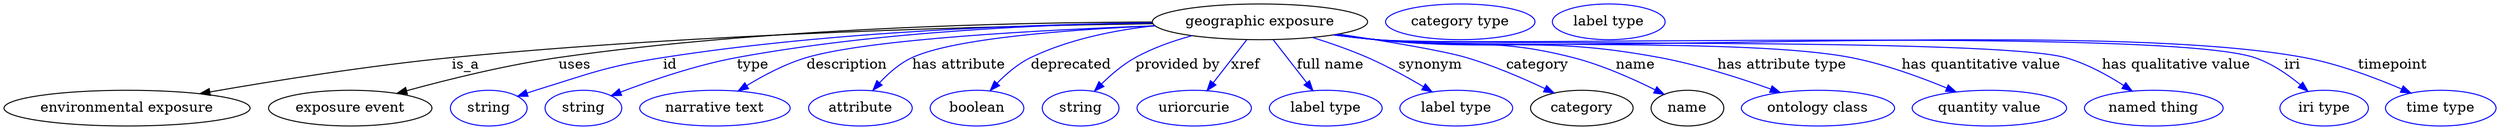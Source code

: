 digraph {
	graph [bb="0,0,2496.7,123"];
	node [label="\N"];
	"geographic exposure"	[height=0.5,
		label="geographic exposure",
		pos="1256.5,105",
		width=2.997];
	"environmental exposure"	[height=0.5,
		pos="123.49,18",
		width=3.4303];
	"geographic exposure" -> "environmental exposure"	[label=is_a,
		lp="465.49,61.5",
		pos="e,196.81,32.494 1149.1,103.01 994.57,100.74 700.53,93.324 451.49,69 367.79,60.825 272.87,45.711 206.76,34.232"];
	"exposure event"	[height=0.5,
		pos="346.49,18",
		width=2.2748];
	"geographic exposure" -> "exposure event"	[label=uses,
		lp="575.99,61.5",
		pos="e,393.82,32.705 1148.5,104.59 1011,103.97 766.43,98.241 559.49,69 506.04,61.448 446.3,46.873 403.72,35.399"];
	id	[color=blue,
		height=0.5,
		label=string,
		pos="484.49,18",
		width=1.0652];
	"geographic exposure" -> id	[color=blue,
		label=id,
		lp="666.49,61.5",
		pos="e,513.72,29.732 1148.5,104 1028.4,102.53 828.96,95.722 659.49,69 611.76,61.475 558.62,45.101 523.55,33.134",
		style=solid];
	type	[color=blue,
		height=0.5,
		label=string,
		pos="579.49,18",
		width=1.0652];
	"geographic exposure" -> type	[color=blue,
		label=type,
		lp="748.49,61.5",
		pos="e,607.39,30.564 1148.7,104.25 1042.1,102.75 874.74,95.71 732.49,69 691.97,61.392 647.34,45.947 616.79,34.224",
		style=solid];
	description	[color=blue,
		height=0.5,
		label="narrative text",
		pos="711.49,18",
		width=2.0943];
	"geographic exposure" -> description	[color=blue,
		label=description,
		lp="842.99,61.5",
		pos="e,734.59,35.322 1151.2,101.02 1037.9,96.909 865.42,87.757 802.49,69 781.65,62.787 760.24,51.324 743.42,40.94",
		style=solid];
	"has attribute"	[color=blue,
		height=0.5,
		label=attribute,
		pos="856.49,18",
		width=1.4443];
	"geographic exposure" -> "has attribute"	[color=blue,
		label="has attribute",
		lp="954.49,61.5",
		pos="e,868.73,35.962 1150.8,101.06 1064.2,97.249 949.34,88.585 907.49,69 895.21,63.251 884.11,53.288 875.43,43.761",
		style=solid];
	deprecated	[color=blue,
		height=0.5,
		label=boolean,
		pos="973.49,18",
		width=1.2999];
	"geographic exposure" -> deprecated	[color=blue,
		label=deprecated,
		lp="1067,61.5",
		pos="e,986.47,35.714 1164.3,95.61 1111.3,89.691 1050.5,80.727 1026.5,69 1013.9,62.876 1002.3,52.727 993.22,43.167",
		style=solid];
	"provided by"	[color=blue,
		height=0.5,
		label=string,
		pos="1076.5,18",
		width=1.0652];
	"geographic exposure" -> "provided by"	[color=blue,
		label="provided by",
		lp="1174,61.5",
		pos="e,1090.4,35.107 1188.1,90.969 1169,85.738 1148.8,78.602 1131.5,69 1119,62.098 1107.1,51.842 1097.5,42.412",
		style=solid];
	xref	[color=blue,
		height=0.5,
		label=uriorcurie,
		pos="1190.5,18",
		width=1.5887];
	"geographic exposure" -> xref	[color=blue,
		label=xref,
		lp="1242,61.5",
		pos="e,1203.4,35.597 1243.1,86.799 1233.5,74.426 1220.4,57.555 1209.7,43.738",
		style=solid];
	"full name"	[color=blue,
		height=0.5,
		label="label type",
		pos="1322.5,18",
		width=1.5707];
	"geographic exposure" -> "full name"	[color=blue,
		label="full name",
		lp="1327,61.5",
		pos="e,1309.6,35.597 1269.8,86.799 1279.5,74.426 1292.6,57.555 1303.3,43.738",
		style=solid];
	synonym	[color=blue,
		height=0.5,
		label="label type",
		pos="1453.5,18",
		width=1.5707];
	"geographic exposure" -> synonym	[color=blue,
		label=synonym,
		lp="1427.5,61.5",
		pos="e,1429.2,34.366 1309.2,89.226 1327,83.62 1346.9,76.706 1364.5,69 1383.7,60.605 1404.1,49.311 1420.5,39.582",
		style=solid];
	category	[height=0.5,
		pos="1579.5,18",
		width=1.4263];
	"geographic exposure" -> category	[color=blue,
		label=category,
		lp="1535,61.5",
		pos="e,1551.6,33.279 1335.4,92.646 1383.4,85.356 1439.9,75.983 1463.5,69 1490.7,60.954 1520.1,48.254 1542.5,37.667",
		style=solid];
	name	[height=0.5,
		pos="1685.5,18",
		width=1.011];
	"geographic exposure" -> name	[color=blue,
		label=name,
		lp="1633.5,61.5",
		pos="e,1662.1,31.846 1333.2,92.259 1346.6,90.376 1360.4,88.543 1373.5,87 1460.8,76.675 1485.3,90.805 1570.5,69 1599.5,61.583 1630.5,47.728 \
1653,36.48",
		style=solid];
	"has attribute type"	[color=blue,
		height=0.5,
		label="ontology class",
		pos="1816.5,18",
		width=2.1304];
	"geographic exposure" -> "has attribute type"	[color=blue,
		label="has attribute type",
		lp="1780.5,61.5",
		pos="e,1778.6,33.769 1331.9,92.127 1345.7,90.213 1360,88.404 1373.5,87 1499.3,73.896 1533.1,92.139 1657.5,69 1695.7,61.882 1737.7,48.45 \
1768.9,37.298",
		style=solid];
	"has quantitative value"	[color=blue,
		height=0.5,
		label="quantity value",
		pos="1988.5,18",
		width=2.1484];
	"geographic exposure" -> "has quantitative value"	[color=blue,
		label="has quantitative value",
		lp="1980.5,61.5",
		pos="e,1955,34.33 1330.9,91.971 1345,90.037 1359.7,88.26 1373.5,87 1478.9,77.376 1745.6,89.152 1849.5,69 1882.7,62.564 1918.5,49.5 1945.5,\
38.34",
		style=solid];
	"has qualitative value"	[color=blue,
		height=0.5,
		label="named thing",
		pos="2153.5,18",
		width=1.9318];
	"geographic exposure" -> "has qualitative value"	[color=blue,
		label="has qualitative value",
		lp="2176,61.5",
		pos="e,2131.8,35.197 1330.6,91.882 1344.8,89.943 1359.6,88.187 1373.5,87 1450,80.467 1990.4,89.408 2064.5,69 2085.4,63.238 2106.6,51.564 \
2123.1,40.945",
		style=solid];
	iri	[color=blue,
		height=0.5,
		label="iri type",
		pos="2324.5,18",
		width=1.2277];
	"geographic exposure" -> iri	[color=blue,
		label=iri,
		lp="2292.5,61.5",
		pos="e,2308.3,34.958 1330.3,91.862 1344.6,89.912 1359.5,88.157 1373.5,87 1471.1,78.945 2161.6,99.831 2254.5,69 2271.5,63.368 2287.9,52.062 \
2300.5,41.624",
		style=solid];
	timepoint	[color=blue,
		height=0.5,
		label="time type",
		pos="2441.5,18",
		width=1.5346];
	"geographic exposure" -> timepoint	[color=blue,
		label=timepoint,
		lp="2393.5,61.5",
		pos="e,2411.6,33.197 1330.3,91.849 1344.6,89.9 1359.5,88.149 1373.5,87 1579.7,70.09 2101.1,106.99 2304.5,69 2338.5,62.645 2375.3,48.818 \
2402.1,37.312",
		style=solid];
	"named thing_category"	[color=blue,
		height=0.5,
		label="category type",
		pos="1457.5,105",
		width=2.0762];
	attribute_name	[color=blue,
		height=0.5,
		label="label type",
		pos="1606.5,105",
		width=1.5707];
}
